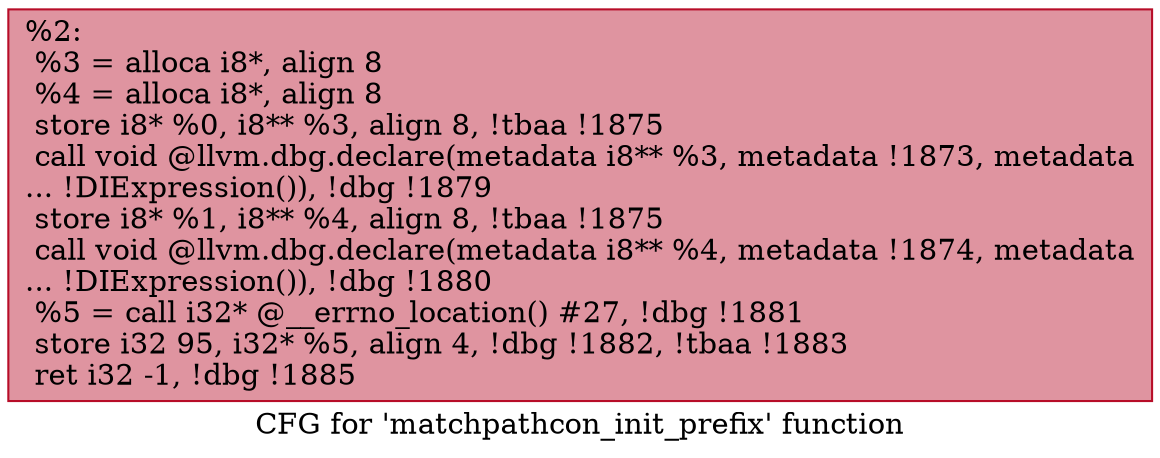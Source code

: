 digraph "CFG for 'matchpathcon_init_prefix' function" {
	label="CFG for 'matchpathcon_init_prefix' function";

	Node0xefd470 [shape=record,color="#b70d28ff", style=filled, fillcolor="#b70d2870",label="{%2:\l  %3 = alloca i8*, align 8\l  %4 = alloca i8*, align 8\l  store i8* %0, i8** %3, align 8, !tbaa !1875\l  call void @llvm.dbg.declare(metadata i8** %3, metadata !1873, metadata\l... !DIExpression()), !dbg !1879\l  store i8* %1, i8** %4, align 8, !tbaa !1875\l  call void @llvm.dbg.declare(metadata i8** %4, metadata !1874, metadata\l... !DIExpression()), !dbg !1880\l  %5 = call i32* @__errno_location() #27, !dbg !1881\l  store i32 95, i32* %5, align 4, !dbg !1882, !tbaa !1883\l  ret i32 -1, !dbg !1885\l}"];
}
